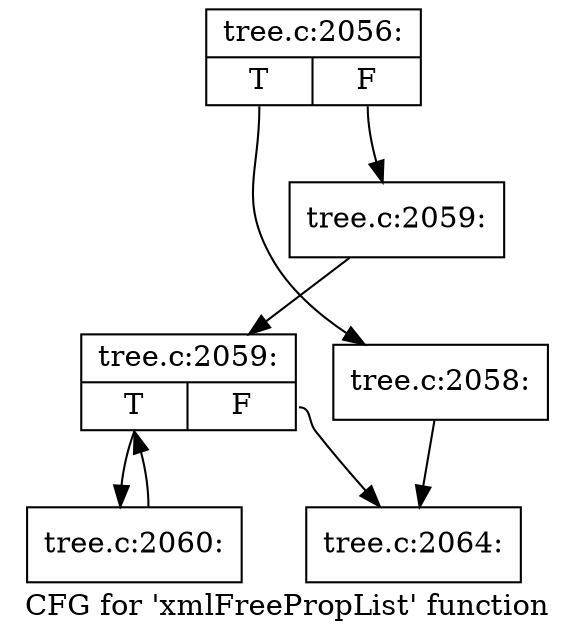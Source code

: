 digraph "CFG for 'xmlFreePropList' function" {
	label="CFG for 'xmlFreePropList' function";

	Node0x4356b10 [shape=record,label="{tree.c:2056:|{<s0>T|<s1>F}}"];
	Node0x4356b10:s0 -> Node0x4356890;
	Node0x4356b10:s1 -> Node0x43568e0;
	Node0x4356890 [shape=record,label="{tree.c:2058:}"];
	Node0x4356890 -> Node0x435da60;
	Node0x43568e0 [shape=record,label="{tree.c:2059:}"];
	Node0x43568e0 -> Node0x435d870;
	Node0x435d870 [shape=record,label="{tree.c:2059:|{<s0>T|<s1>F}}"];
	Node0x435d870:s0 -> Node0x435dc30;
	Node0x435d870:s1 -> Node0x435da60;
	Node0x435dc30 [shape=record,label="{tree.c:2060:}"];
	Node0x435dc30 -> Node0x435d870;
	Node0x435da60 [shape=record,label="{tree.c:2064:}"];
}
